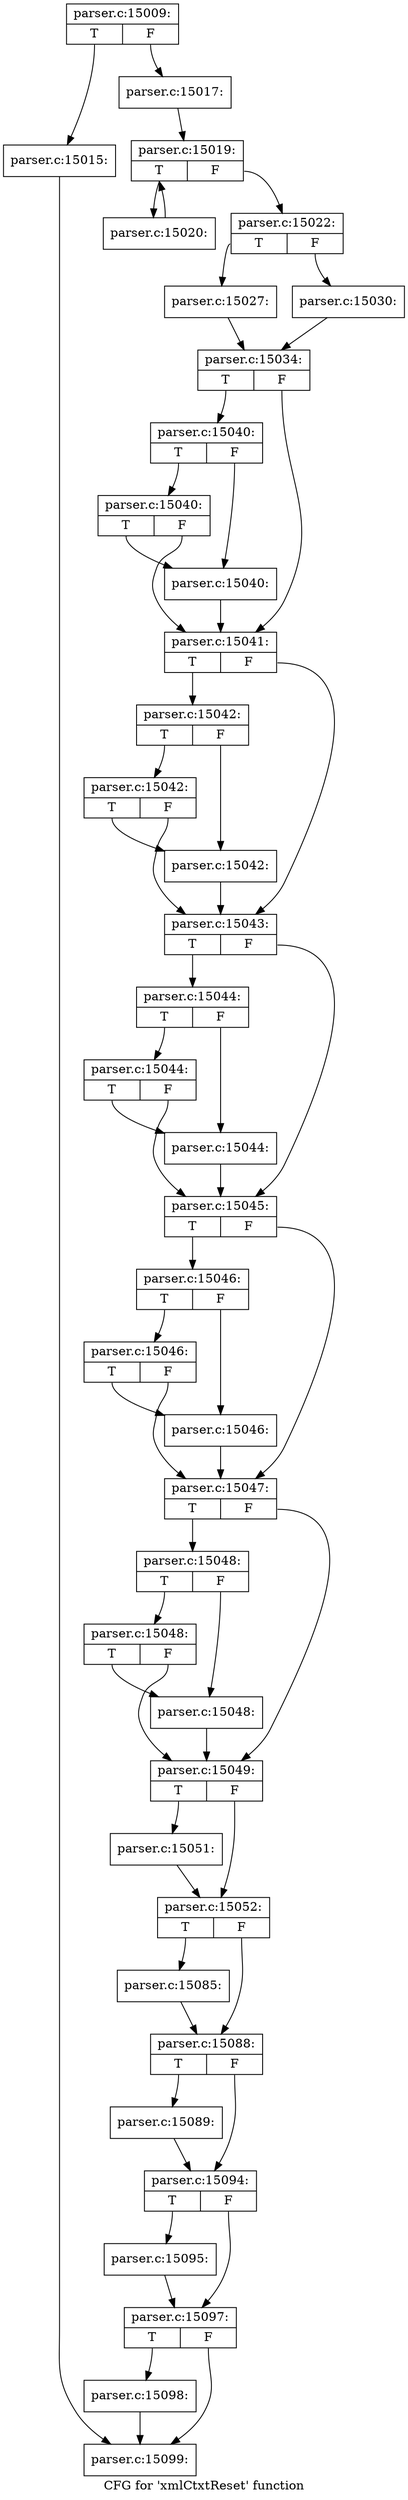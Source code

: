 digraph "CFG for 'xmlCtxtReset' function" {
	label="CFG for 'xmlCtxtReset' function";

	Node0x5b8d890 [shape=record,label="{parser.c:15009:|{<s0>T|<s1>F}}"];
	Node0x5b8d890:s0 -> Node0x5b8fb60;
	Node0x5b8d890:s1 -> Node0x5b8fbb0;
	Node0x5b8fb60 [shape=record,label="{parser.c:15015:}"];
	Node0x5b8fb60 -> Node0x5fb09b0;
	Node0x5b8fbb0 [shape=record,label="{parser.c:15017:}"];
	Node0x5b8fbb0 -> Node0x5b8d660;
	Node0x5b8d660 [shape=record,label="{parser.c:15019:|{<s0>T|<s1>F}}"];
	Node0x5b8d660:s0 -> Node0x5fa3590;
	Node0x5b8d660:s1 -> Node0x5fa3330;
	Node0x5fa3590 [shape=record,label="{parser.c:15020:}"];
	Node0x5fa3590 -> Node0x5b8d660;
	Node0x5fa3330 [shape=record,label="{parser.c:15022:|{<s0>T|<s1>F}}"];
	Node0x5fa3330:s0 -> Node0x5fa3f90;
	Node0x5fa3330:s1 -> Node0x5fa4030;
	Node0x5fa3f90 [shape=record,label="{parser.c:15027:}"];
	Node0x5fa3f90 -> Node0x5fa3fe0;
	Node0x5fa4030 [shape=record,label="{parser.c:15030:}"];
	Node0x5fa4030 -> Node0x5fa3fe0;
	Node0x5fa3fe0 [shape=record,label="{parser.c:15034:|{<s0>T|<s1>F}}"];
	Node0x5fa3fe0:s0 -> Node0x5fa5ae0;
	Node0x5fa3fe0:s1 -> Node0x5fa5a90;
	Node0x5fa5ae0 [shape=record,label="{parser.c:15040:|{<s0>T|<s1>F}}"];
	Node0x5fa5ae0:s0 -> Node0x5fa5dd0;
	Node0x5fa5ae0:s1 -> Node0x5fa5a40;
	Node0x5fa5dd0 [shape=record,label="{parser.c:15040:|{<s0>T|<s1>F}}"];
	Node0x5fa5dd0:s0 -> Node0x5fa5a40;
	Node0x5fa5dd0:s1 -> Node0x5fa5a90;
	Node0x5fa5a40 [shape=record,label="{parser.c:15040:}"];
	Node0x5fa5a40 -> Node0x5fa5a90;
	Node0x5fa5a90 [shape=record,label="{parser.c:15041:|{<s0>T|<s1>F}}"];
	Node0x5fa5a90:s0 -> Node0x5fa6900;
	Node0x5fa5a90:s1 -> Node0x5fa68b0;
	Node0x5fa6900 [shape=record,label="{parser.c:15042:|{<s0>T|<s1>F}}"];
	Node0x5fa6900:s0 -> Node0x5fa6bf0;
	Node0x5fa6900:s1 -> Node0x5fa6860;
	Node0x5fa6bf0 [shape=record,label="{parser.c:15042:|{<s0>T|<s1>F}}"];
	Node0x5fa6bf0:s0 -> Node0x5fa6860;
	Node0x5fa6bf0:s1 -> Node0x5fa68b0;
	Node0x5fa6860 [shape=record,label="{parser.c:15042:}"];
	Node0x5fa6860 -> Node0x5fa68b0;
	Node0x5fa68b0 [shape=record,label="{parser.c:15043:|{<s0>T|<s1>F}}"];
	Node0x5fa68b0:s0 -> Node0x5fa7720;
	Node0x5fa68b0:s1 -> Node0x5fa76d0;
	Node0x5fa7720 [shape=record,label="{parser.c:15044:|{<s0>T|<s1>F}}"];
	Node0x5fa7720:s0 -> Node0x5fa7a10;
	Node0x5fa7720:s1 -> Node0x5fa7680;
	Node0x5fa7a10 [shape=record,label="{parser.c:15044:|{<s0>T|<s1>F}}"];
	Node0x5fa7a10:s0 -> Node0x5fa7680;
	Node0x5fa7a10:s1 -> Node0x5fa76d0;
	Node0x5fa7680 [shape=record,label="{parser.c:15044:}"];
	Node0x5fa7680 -> Node0x5fa76d0;
	Node0x5fa76d0 [shape=record,label="{parser.c:15045:|{<s0>T|<s1>F}}"];
	Node0x5fa76d0:s0 -> Node0x5fa8540;
	Node0x5fa76d0:s1 -> Node0x5fa84f0;
	Node0x5fa8540 [shape=record,label="{parser.c:15046:|{<s0>T|<s1>F}}"];
	Node0x5fa8540:s0 -> Node0x5fa8830;
	Node0x5fa8540:s1 -> Node0x5fa84a0;
	Node0x5fa8830 [shape=record,label="{parser.c:15046:|{<s0>T|<s1>F}}"];
	Node0x5fa8830:s0 -> Node0x5fa84a0;
	Node0x5fa8830:s1 -> Node0x5fa84f0;
	Node0x5fa84a0 [shape=record,label="{parser.c:15046:}"];
	Node0x5fa84a0 -> Node0x5fa84f0;
	Node0x5fa84f0 [shape=record,label="{parser.c:15047:|{<s0>T|<s1>F}}"];
	Node0x5fa84f0:s0 -> Node0x5fa9360;
	Node0x5fa84f0:s1 -> Node0x5fa9310;
	Node0x5fa9360 [shape=record,label="{parser.c:15048:|{<s0>T|<s1>F}}"];
	Node0x5fa9360:s0 -> Node0x5fa9650;
	Node0x5fa9360:s1 -> Node0x5fa92c0;
	Node0x5fa9650 [shape=record,label="{parser.c:15048:|{<s0>T|<s1>F}}"];
	Node0x5fa9650:s0 -> Node0x5fa92c0;
	Node0x5fa9650:s1 -> Node0x5fa9310;
	Node0x5fa92c0 [shape=record,label="{parser.c:15048:}"];
	Node0x5fa92c0 -> Node0x5fa9310;
	Node0x5fa9310 [shape=record,label="{parser.c:15049:|{<s0>T|<s1>F}}"];
	Node0x5fa9310:s0 -> Node0x5faa110;
	Node0x5fa9310:s1 -> Node0x5faa160;
	Node0x5faa110 [shape=record,label="{parser.c:15051:}"];
	Node0x5faa110 -> Node0x5faa160;
	Node0x5faa160 [shape=record,label="{parser.c:15052:|{<s0>T|<s1>F}}"];
	Node0x5faa160:s0 -> Node0x5fae490;
	Node0x5faa160:s1 -> Node0x5fae7c0;
	Node0x5fae490 [shape=record,label="{parser.c:15085:}"];
	Node0x5fae490 -> Node0x5fae7c0;
	Node0x5fae7c0 [shape=record,label="{parser.c:15088:|{<s0>T|<s1>F}}"];
	Node0x5fae7c0:s0 -> Node0x5faeed0;
	Node0x5fae7c0:s1 -> Node0x5faf140;
	Node0x5faeed0 [shape=record,label="{parser.c:15089:}"];
	Node0x5faeed0 -> Node0x5faf140;
	Node0x5faf140 [shape=record,label="{parser.c:15094:|{<s0>T|<s1>F}}"];
	Node0x5faf140:s0 -> Node0x5fafed0;
	Node0x5faf140:s1 -> Node0x5faff20;
	Node0x5fafed0 [shape=record,label="{parser.c:15095:}"];
	Node0x5fafed0 -> Node0x5faff20;
	Node0x5faff20 [shape=record,label="{parser.c:15097:|{<s0>T|<s1>F}}"];
	Node0x5faff20:s0 -> Node0x5fb06c0;
	Node0x5faff20:s1 -> Node0x5fb09b0;
	Node0x5fb06c0 [shape=record,label="{parser.c:15098:}"];
	Node0x5fb06c0 -> Node0x5fb09b0;
	Node0x5fb09b0 [shape=record,label="{parser.c:15099:}"];
}
